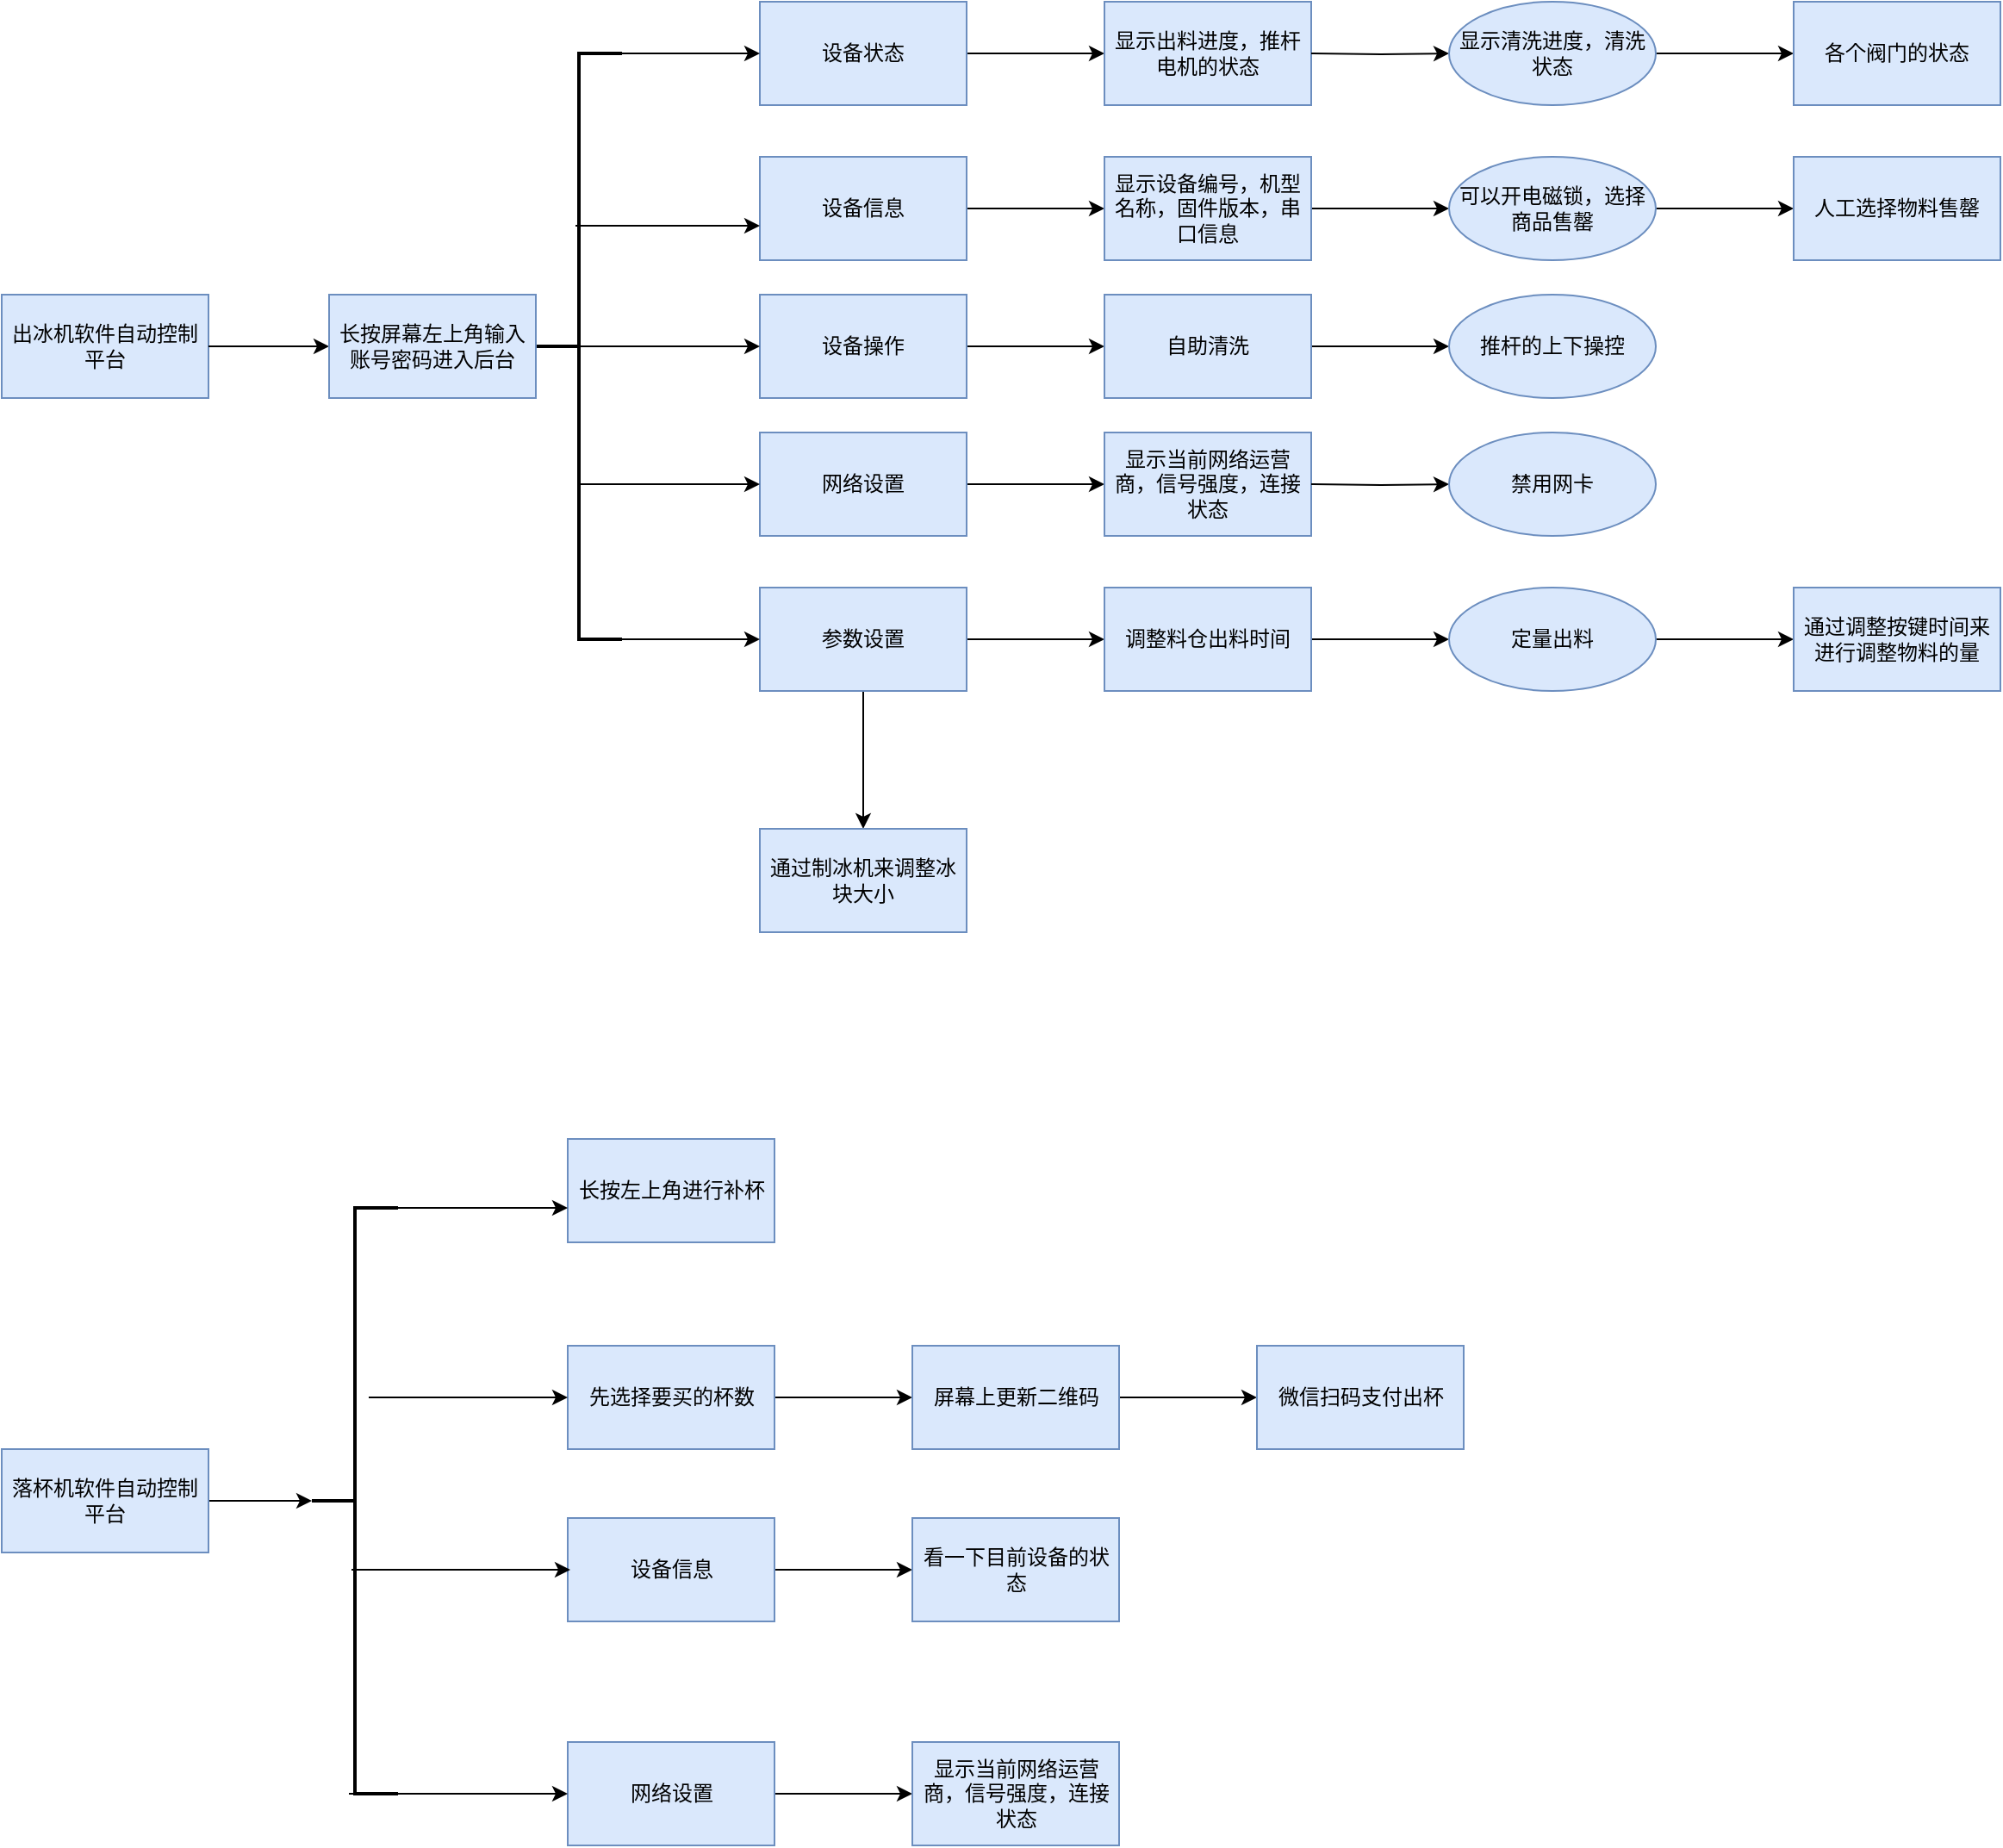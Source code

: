 <mxfile version="20.6.0" type="github">
  <diagram id="5S1ucBEcxvwEuMMHo_TW" name="Page-1">
    <mxGraphModel dx="1200" dy="805" grid="1" gridSize="10" guides="1" tooltips="1" connect="1" arrows="1" fold="1" page="1" pageScale="1" pageWidth="1169" pageHeight="1654" math="0" shadow="0">
      <root>
        <mxCell id="0" />
        <mxCell id="1" parent="0" />
        <mxCell id="VVCqYUwjpVhtejmYCUsd-1" value="出冰机软件自动控制平台" style="rounded=0;whiteSpace=wrap;html=1;fillColor=#dae8fc;strokeColor=#6c8ebf;" parent="1" vertex="1">
          <mxGeometry x="30" y="520" width="120" height="60" as="geometry" />
        </mxCell>
        <mxCell id="VVCqYUwjpVhtejmYCUsd-3" value="" style="endArrow=classic;html=1;rounded=0;exitX=1;exitY=0.5;exitDx=0;exitDy=0;entryX=0;entryY=0.5;entryDx=0;entryDy=0;" parent="1" source="VVCqYUwjpVhtejmYCUsd-1" edge="1">
          <mxGeometry width="50" height="50" relative="1" as="geometry">
            <mxPoint x="180" y="590" as="sourcePoint" />
            <mxPoint x="220" y="550" as="targetPoint" />
          </mxGeometry>
        </mxCell>
        <mxCell id="VVCqYUwjpVhtejmYCUsd-33" value="" style="edgeStyle=orthogonalEdgeStyle;rounded=0;orthogonalLoop=1;jettySize=auto;html=1;" parent="1" source="VVCqYUwjpVhtejmYCUsd-4" target="VVCqYUwjpVhtejmYCUsd-32" edge="1">
          <mxGeometry relative="1" as="geometry" />
        </mxCell>
        <mxCell id="VVCqYUwjpVhtejmYCUsd-4" value="设备操作" style="rounded=0;whiteSpace=wrap;html=1;fillColor=#dae8fc;strokeColor=#6c8ebf;" parent="1" vertex="1">
          <mxGeometry x="470" y="520" width="120" height="60" as="geometry" />
        </mxCell>
        <mxCell id="VVCqYUwjpVhtejmYCUsd-31" value="" style="edgeStyle=orthogonalEdgeStyle;rounded=0;orthogonalLoop=1;jettySize=auto;html=1;" parent="1" source="VVCqYUwjpVhtejmYCUsd-5" target="VVCqYUwjpVhtejmYCUsd-30" edge="1">
          <mxGeometry relative="1" as="geometry" />
        </mxCell>
        <mxCell id="VVCqYUwjpVhtejmYCUsd-5" value="设备信息" style="rounded=0;whiteSpace=wrap;html=1;fillColor=#dae8fc;strokeColor=#6c8ebf;" parent="1" vertex="1">
          <mxGeometry x="470" y="440" width="120" height="60" as="geometry" />
        </mxCell>
        <mxCell id="VVCqYUwjpVhtejmYCUsd-40" value="" style="edgeStyle=orthogonalEdgeStyle;rounded=0;orthogonalLoop=1;jettySize=auto;html=1;" parent="1" source="VVCqYUwjpVhtejmYCUsd-6" target="VVCqYUwjpVhtejmYCUsd-39" edge="1">
          <mxGeometry relative="1" as="geometry" />
        </mxCell>
        <mxCell id="VVCqYUwjpVhtejmYCUsd-6" value="设备状态" style="rounded=0;whiteSpace=wrap;html=1;fillColor=#dae8fc;strokeColor=#6c8ebf;" parent="1" vertex="1">
          <mxGeometry x="470" y="350" width="120" height="60" as="geometry" />
        </mxCell>
        <mxCell id="VVCqYUwjpVhtejmYCUsd-35" value="" style="edgeStyle=orthogonalEdgeStyle;rounded=0;orthogonalLoop=1;jettySize=auto;html=1;" parent="1" source="VVCqYUwjpVhtejmYCUsd-7" target="VVCqYUwjpVhtejmYCUsd-34" edge="1">
          <mxGeometry relative="1" as="geometry" />
        </mxCell>
        <mxCell id="VVCqYUwjpVhtejmYCUsd-7" value="网络设置" style="rounded=0;whiteSpace=wrap;html=1;fillColor=#dae8fc;strokeColor=#6c8ebf;" parent="1" vertex="1">
          <mxGeometry x="470" y="600" width="120" height="60" as="geometry" />
        </mxCell>
        <mxCell id="VVCqYUwjpVhtejmYCUsd-37" value="" style="edgeStyle=orthogonalEdgeStyle;rounded=0;orthogonalLoop=1;jettySize=auto;html=1;" parent="1" source="VVCqYUwjpVhtejmYCUsd-8" target="VVCqYUwjpVhtejmYCUsd-36" edge="1">
          <mxGeometry relative="1" as="geometry" />
        </mxCell>
        <mxCell id="U3d6VD6Udmkg8xg0AreB-2" value="" style="edgeStyle=orthogonalEdgeStyle;rounded=0;orthogonalLoop=1;jettySize=auto;html=1;fontColor=#000000;" parent="1" source="VVCqYUwjpVhtejmYCUsd-8" target="U3d6VD6Udmkg8xg0AreB-1" edge="1">
          <mxGeometry relative="1" as="geometry" />
        </mxCell>
        <mxCell id="VVCqYUwjpVhtejmYCUsd-8" value="参数设置" style="rounded=0;whiteSpace=wrap;html=1;fillColor=#dae8fc;strokeColor=#6c8ebf;" parent="1" vertex="1">
          <mxGeometry x="470" y="690" width="120" height="60" as="geometry" />
        </mxCell>
        <mxCell id="VVCqYUwjpVhtejmYCUsd-14" value="" style="strokeWidth=2;html=1;shape=mxgraph.flowchart.annotation_2;align=left;labelPosition=right;pointerEvents=1;" parent="1" vertex="1">
          <mxGeometry x="340" y="380" width="50" height="340" as="geometry" />
        </mxCell>
        <mxCell id="VVCqYUwjpVhtejmYCUsd-21" value="" style="endArrow=classic;html=1;rounded=0;exitX=1;exitY=0;exitDx=0;exitDy=0;exitPerimeter=0;entryX=0;entryY=0.5;entryDx=0;entryDy=0;" parent="1" source="VVCqYUwjpVhtejmYCUsd-14" edge="1">
          <mxGeometry width="50" height="50" relative="1" as="geometry">
            <mxPoint x="390" y="430" as="sourcePoint" />
            <mxPoint x="470" y="380" as="targetPoint" />
          </mxGeometry>
        </mxCell>
        <mxCell id="VVCqYUwjpVhtejmYCUsd-22" value="" style="endArrow=classic;html=1;rounded=0;exitX=1;exitY=1;exitDx=0;exitDy=0;exitPerimeter=0;entryX=0;entryY=0.5;entryDx=0;entryDy=0;" parent="1" source="VVCqYUwjpVhtejmYCUsd-14" target="VVCqYUwjpVhtejmYCUsd-8" edge="1">
          <mxGeometry width="50" height="50" relative="1" as="geometry">
            <mxPoint x="390" y="750" as="sourcePoint" />
            <mxPoint x="440" y="700" as="targetPoint" />
          </mxGeometry>
        </mxCell>
        <mxCell id="VVCqYUwjpVhtejmYCUsd-23" value="" style="endArrow=classic;html=1;rounded=0;" parent="1" edge="1">
          <mxGeometry width="50" height="50" relative="1" as="geometry">
            <mxPoint x="363" y="480" as="sourcePoint" />
            <mxPoint x="470" y="480" as="targetPoint" />
          </mxGeometry>
        </mxCell>
        <mxCell id="VVCqYUwjpVhtejmYCUsd-24" value="" style="endArrow=classic;html=1;rounded=0;entryX=0;entryY=0.5;entryDx=0;entryDy=0;" parent="1" target="VVCqYUwjpVhtejmYCUsd-4" edge="1">
          <mxGeometry width="50" height="50" relative="1" as="geometry">
            <mxPoint x="363" y="550" as="sourcePoint" />
            <mxPoint x="413" y="500" as="targetPoint" />
          </mxGeometry>
        </mxCell>
        <mxCell id="VVCqYUwjpVhtejmYCUsd-25" value="" style="endArrow=classic;html=1;rounded=0;entryX=0;entryY=0.5;entryDx=0;entryDy=0;" parent="1" target="VVCqYUwjpVhtejmYCUsd-7" edge="1">
          <mxGeometry width="50" height="50" relative="1" as="geometry">
            <mxPoint x="365" y="630" as="sourcePoint" />
            <mxPoint x="440" y="610" as="targetPoint" />
          </mxGeometry>
        </mxCell>
        <mxCell id="VVCqYUwjpVhtejmYCUsd-26" value="长按屏幕左上角输入账号密码进入后台" style="rounded=0;whiteSpace=wrap;html=1;fillColor=#dae8fc;strokeColor=#6c8ebf;" parent="1" vertex="1">
          <mxGeometry x="220" y="520" width="120" height="60" as="geometry" />
        </mxCell>
        <mxCell id="VVCqYUwjpVhtejmYCUsd-42" value="" style="edgeStyle=orthogonalEdgeStyle;rounded=0;orthogonalLoop=1;jettySize=auto;html=1;" parent="1" source="VVCqYUwjpVhtejmYCUsd-30" target="VVCqYUwjpVhtejmYCUsd-41" edge="1">
          <mxGeometry relative="1" as="geometry" />
        </mxCell>
        <mxCell id="VVCqYUwjpVhtejmYCUsd-30" value="显示设备编号，机型名称，固件版本，串口信息" style="whiteSpace=wrap;html=1;fillColor=#dae8fc;strokeColor=#6c8ebf;rounded=0;" parent="1" vertex="1">
          <mxGeometry x="670" y="440" width="120" height="60" as="geometry" />
        </mxCell>
        <mxCell id="U3d6VD6Udmkg8xg0AreB-8" value="" style="edgeStyle=orthogonalEdgeStyle;rounded=0;orthogonalLoop=1;jettySize=auto;html=1;fontColor=#000000;" parent="1" source="VVCqYUwjpVhtejmYCUsd-32" target="U3d6VD6Udmkg8xg0AreB-7" edge="1">
          <mxGeometry relative="1" as="geometry" />
        </mxCell>
        <mxCell id="VVCqYUwjpVhtejmYCUsd-32" value="自助清洗" style="whiteSpace=wrap;html=1;fillColor=#dae8fc;strokeColor=#6c8ebf;rounded=0;" parent="1" vertex="1">
          <mxGeometry x="670" y="520" width="120" height="60" as="geometry" />
        </mxCell>
        <mxCell id="VVCqYUwjpVhtejmYCUsd-34" value="显示当前网络运营商，信号强度，连接状态" style="whiteSpace=wrap;html=1;fillColor=#dae8fc;strokeColor=#6c8ebf;rounded=0;" parent="1" vertex="1">
          <mxGeometry x="670" y="600" width="120" height="60" as="geometry" />
        </mxCell>
        <mxCell id="VVCqYUwjpVhtejmYCUsd-44" value="" style="edgeStyle=orthogonalEdgeStyle;rounded=0;orthogonalLoop=1;jettySize=auto;html=1;" parent="1" source="VVCqYUwjpVhtejmYCUsd-36" target="VVCqYUwjpVhtejmYCUsd-43" edge="1">
          <mxGeometry relative="1" as="geometry" />
        </mxCell>
        <mxCell id="VVCqYUwjpVhtejmYCUsd-36" value="调整料仓出料时间" style="whiteSpace=wrap;html=1;fillColor=#dae8fc;strokeColor=#6c8ebf;rounded=0;" parent="1" vertex="1">
          <mxGeometry x="670" y="690" width="120" height="60" as="geometry" />
        </mxCell>
        <mxCell id="VVCqYUwjpVhtejmYCUsd-39" value="显示出料进度，推杆电机的状态" style="whiteSpace=wrap;html=1;fillColor=#dae8fc;strokeColor=#6c8ebf;rounded=0;" parent="1" vertex="1">
          <mxGeometry x="670" y="350" width="120" height="60" as="geometry" />
        </mxCell>
        <mxCell id="U3d6VD6Udmkg8xg0AreB-6" value="" style="edgeStyle=orthogonalEdgeStyle;rounded=0;orthogonalLoop=1;jettySize=auto;html=1;fontColor=#000000;" parent="1" source="VVCqYUwjpVhtejmYCUsd-41" target="U3d6VD6Udmkg8xg0AreB-5" edge="1">
          <mxGeometry relative="1" as="geometry" />
        </mxCell>
        <mxCell id="VVCqYUwjpVhtejmYCUsd-41" value="可以开电磁锁，选择商品售罄" style="ellipse;whiteSpace=wrap;html=1;fillColor=#dae8fc;strokeColor=#6c8ebf;rounded=0;" parent="1" vertex="1">
          <mxGeometry x="870" y="440" width="120" height="60" as="geometry" />
        </mxCell>
        <mxCell id="U3d6VD6Udmkg8xg0AreB-10" value="" style="edgeStyle=orthogonalEdgeStyle;rounded=0;orthogonalLoop=1;jettySize=auto;html=1;fontColor=#000000;" parent="1" source="VVCqYUwjpVhtejmYCUsd-43" target="U3d6VD6Udmkg8xg0AreB-9" edge="1">
          <mxGeometry relative="1" as="geometry" />
        </mxCell>
        <mxCell id="VVCqYUwjpVhtejmYCUsd-43" value="定量出料" style="ellipse;whiteSpace=wrap;html=1;fillColor=#dae8fc;strokeColor=#6c8ebf;rounded=0;" parent="1" vertex="1">
          <mxGeometry x="870" y="690" width="120" height="60" as="geometry" />
        </mxCell>
        <mxCell id="BwGKjQOIs6-BQPAeacx0-1" value="" style="edgeStyle=orthogonalEdgeStyle;rounded=0;orthogonalLoop=1;jettySize=auto;html=1;" parent="1" target="BwGKjQOIs6-BQPAeacx0-2" edge="1">
          <mxGeometry relative="1" as="geometry">
            <mxPoint x="790" y="380" as="sourcePoint" />
          </mxGeometry>
        </mxCell>
        <mxCell id="U3d6VD6Udmkg8xg0AreB-4" value="" style="edgeStyle=orthogonalEdgeStyle;rounded=0;orthogonalLoop=1;jettySize=auto;html=1;fontColor=#000000;" parent="1" source="BwGKjQOIs6-BQPAeacx0-2" target="U3d6VD6Udmkg8xg0AreB-3" edge="1">
          <mxGeometry relative="1" as="geometry" />
        </mxCell>
        <mxCell id="BwGKjQOIs6-BQPAeacx0-2" value="显示清洗进度，清洗状态" style="ellipse;whiteSpace=wrap;html=1;fillColor=#dae8fc;strokeColor=#6c8ebf;rounded=0;" parent="1" vertex="1">
          <mxGeometry x="870" y="350" width="120" height="60" as="geometry" />
        </mxCell>
        <mxCell id="BwGKjQOIs6-BQPAeacx0-3" value="" style="edgeStyle=orthogonalEdgeStyle;rounded=0;orthogonalLoop=1;jettySize=auto;html=1;" parent="1" target="BwGKjQOIs6-BQPAeacx0-4" edge="1">
          <mxGeometry relative="1" as="geometry">
            <mxPoint x="790" y="630" as="sourcePoint" />
          </mxGeometry>
        </mxCell>
        <mxCell id="BwGKjQOIs6-BQPAeacx0-4" value="禁用网卡" style="ellipse;whiteSpace=wrap;html=1;fillColor=#dae8fc;strokeColor=#6c8ebf;rounded=0;" parent="1" vertex="1">
          <mxGeometry x="870" y="600" width="120" height="60" as="geometry" />
        </mxCell>
        <mxCell id="U3d6VD6Udmkg8xg0AreB-1" value="通过制冰机来调整冰块大小" style="whiteSpace=wrap;html=1;fillColor=#dae8fc;strokeColor=#6c8ebf;rounded=0;" parent="1" vertex="1">
          <mxGeometry x="470" y="830" width="120" height="60" as="geometry" />
        </mxCell>
        <mxCell id="U3d6VD6Udmkg8xg0AreB-3" value="各个阀门的状态" style="whiteSpace=wrap;html=1;fillColor=#dae8fc;strokeColor=#6c8ebf;rounded=0;" parent="1" vertex="1">
          <mxGeometry x="1070" y="350" width="120" height="60" as="geometry" />
        </mxCell>
        <mxCell id="U3d6VD6Udmkg8xg0AreB-5" value="人工选择物料售罄" style="whiteSpace=wrap;html=1;fillColor=#dae8fc;strokeColor=#6c8ebf;rounded=0;" parent="1" vertex="1">
          <mxGeometry x="1070" y="440" width="120" height="60" as="geometry" />
        </mxCell>
        <mxCell id="U3d6VD6Udmkg8xg0AreB-7" value="推杆的上下操控" style="ellipse;whiteSpace=wrap;html=1;fillColor=#dae8fc;strokeColor=#6c8ebf;rounded=0;" parent="1" vertex="1">
          <mxGeometry x="870" y="520" width="120" height="60" as="geometry" />
        </mxCell>
        <mxCell id="U3d6VD6Udmkg8xg0AreB-9" value="通过调整按键时间来进行调整物料的量" style="whiteSpace=wrap;html=1;fillColor=#dae8fc;strokeColor=#6c8ebf;rounded=0;" parent="1" vertex="1">
          <mxGeometry x="1070" y="690" width="120" height="60" as="geometry" />
        </mxCell>
        <mxCell id="RSYKYJcaAGdojsxRdigp-2" style="edgeStyle=orthogonalEdgeStyle;rounded=0;orthogonalLoop=1;jettySize=auto;html=1;" edge="1" parent="1" source="RSYKYJcaAGdojsxRdigp-1">
          <mxGeometry relative="1" as="geometry">
            <mxPoint x="210" y="1220" as="targetPoint" />
          </mxGeometry>
        </mxCell>
        <mxCell id="RSYKYJcaAGdojsxRdigp-1" value="落杯机软件自动控制平台" style="rounded=0;whiteSpace=wrap;html=1;fillColor=#dae8fc;strokeColor=#6c8ebf;" vertex="1" parent="1">
          <mxGeometry x="30" y="1190" width="120" height="60" as="geometry" />
        </mxCell>
        <mxCell id="RSYKYJcaAGdojsxRdigp-18" value="" style="edgeStyle=orthogonalEdgeStyle;rounded=0;orthogonalLoop=1;jettySize=auto;html=1;" edge="1" parent="1" source="RSYKYJcaAGdojsxRdigp-3" target="RSYKYJcaAGdojsxRdigp-17">
          <mxGeometry relative="1" as="geometry" />
        </mxCell>
        <mxCell id="RSYKYJcaAGdojsxRdigp-3" value="先选择要买的杯数" style="rounded=0;whiteSpace=wrap;html=1;fillColor=#dae8fc;strokeColor=#6c8ebf;" vertex="1" parent="1">
          <mxGeometry x="358.5" y="1130" width="120" height="60" as="geometry" />
        </mxCell>
        <mxCell id="RSYKYJcaAGdojsxRdigp-4" value="长按左上角进行补杯" style="rounded=0;whiteSpace=wrap;html=1;fillColor=#dae8fc;strokeColor=#6c8ebf;" vertex="1" parent="1">
          <mxGeometry x="358.5" y="1010" width="120" height="60" as="geometry" />
        </mxCell>
        <mxCell id="RSYKYJcaAGdojsxRdigp-22" value="" style="edgeStyle=orthogonalEdgeStyle;rounded=0;orthogonalLoop=1;jettySize=auto;html=1;" edge="1" parent="1" source="RSYKYJcaAGdojsxRdigp-7" target="RSYKYJcaAGdojsxRdigp-21">
          <mxGeometry relative="1" as="geometry" />
        </mxCell>
        <mxCell id="RSYKYJcaAGdojsxRdigp-7" value="网络设置" style="rounded=0;whiteSpace=wrap;html=1;fillColor=#dae8fc;strokeColor=#6c8ebf;" vertex="1" parent="1">
          <mxGeometry x="358.5" y="1360" width="120" height="60" as="geometry" />
        </mxCell>
        <mxCell id="RSYKYJcaAGdojsxRdigp-10" value="" style="endArrow=classic;html=1;rounded=0;" edge="1" parent="1">
          <mxGeometry width="50" height="50" relative="1" as="geometry">
            <mxPoint x="251.5" y="1050" as="sourcePoint" />
            <mxPoint x="358.5" y="1050" as="targetPoint" />
          </mxGeometry>
        </mxCell>
        <mxCell id="RSYKYJcaAGdojsxRdigp-11" value="" style="endArrow=classic;html=1;rounded=0;entryX=0;entryY=0.5;entryDx=0;entryDy=0;" edge="1" parent="1" target="RSYKYJcaAGdojsxRdigp-3">
          <mxGeometry width="50" height="50" relative="1" as="geometry">
            <mxPoint x="243" y="1160" as="sourcePoint" />
            <mxPoint x="293" y="1110" as="targetPoint" />
          </mxGeometry>
        </mxCell>
        <mxCell id="RSYKYJcaAGdojsxRdigp-24" value="" style="edgeStyle=orthogonalEdgeStyle;rounded=0;orthogonalLoop=1;jettySize=auto;html=1;" edge="1" parent="1" source="RSYKYJcaAGdojsxRdigp-14" target="RSYKYJcaAGdojsxRdigp-23">
          <mxGeometry relative="1" as="geometry" />
        </mxCell>
        <mxCell id="RSYKYJcaAGdojsxRdigp-14" value="设备信息" style="rounded=0;whiteSpace=wrap;html=1;fillColor=#dae8fc;strokeColor=#6c8ebf;" vertex="1" parent="1">
          <mxGeometry x="358.5" y="1230" width="120" height="60" as="geometry" />
        </mxCell>
        <mxCell id="RSYKYJcaAGdojsxRdigp-15" value="" style="endArrow=classic;html=1;rounded=0;" edge="1" parent="1">
          <mxGeometry width="50" height="50" relative="1" as="geometry">
            <mxPoint x="233" y="1260" as="sourcePoint" />
            <mxPoint x="360" y="1260" as="targetPoint" />
          </mxGeometry>
        </mxCell>
        <mxCell id="RSYKYJcaAGdojsxRdigp-16" value="" style="strokeWidth=2;html=1;shape=mxgraph.flowchart.annotation_2;align=left;labelPosition=right;pointerEvents=1;" vertex="1" parent="1">
          <mxGeometry x="210" y="1050" width="50" height="340" as="geometry" />
        </mxCell>
        <mxCell id="RSYKYJcaAGdojsxRdigp-20" value="" style="edgeStyle=orthogonalEdgeStyle;rounded=0;orthogonalLoop=1;jettySize=auto;html=1;" edge="1" parent="1" source="RSYKYJcaAGdojsxRdigp-17" target="RSYKYJcaAGdojsxRdigp-19">
          <mxGeometry relative="1" as="geometry" />
        </mxCell>
        <mxCell id="RSYKYJcaAGdojsxRdigp-17" value="屏幕上更新二维码" style="whiteSpace=wrap;html=1;fillColor=#dae8fc;strokeColor=#6c8ebf;rounded=0;" vertex="1" parent="1">
          <mxGeometry x="558.5" y="1130" width="120" height="60" as="geometry" />
        </mxCell>
        <mxCell id="RSYKYJcaAGdojsxRdigp-19" value="微信扫码支付出杯" style="whiteSpace=wrap;html=1;fillColor=#dae8fc;strokeColor=#6c8ebf;rounded=0;" vertex="1" parent="1">
          <mxGeometry x="758.5" y="1130" width="120" height="60" as="geometry" />
        </mxCell>
        <mxCell id="RSYKYJcaAGdojsxRdigp-21" value="显示当前网络运营商，信号强度，连接状态" style="whiteSpace=wrap;html=1;fillColor=#dae8fc;strokeColor=#6c8ebf;rounded=0;" vertex="1" parent="1">
          <mxGeometry x="558.5" y="1360" width="120" height="60" as="geometry" />
        </mxCell>
        <mxCell id="RSYKYJcaAGdojsxRdigp-23" value="看一下目前设备的状态" style="whiteSpace=wrap;html=1;fillColor=#dae8fc;strokeColor=#6c8ebf;rounded=0;" vertex="1" parent="1">
          <mxGeometry x="558.5" y="1230" width="120" height="60" as="geometry" />
        </mxCell>
        <mxCell id="RSYKYJcaAGdojsxRdigp-26" value="" style="endArrow=classic;html=1;rounded=0;" edge="1" parent="1">
          <mxGeometry width="50" height="50" relative="1" as="geometry">
            <mxPoint x="231.5" y="1390" as="sourcePoint" />
            <mxPoint x="358.5" y="1390" as="targetPoint" />
          </mxGeometry>
        </mxCell>
      </root>
    </mxGraphModel>
  </diagram>
</mxfile>
